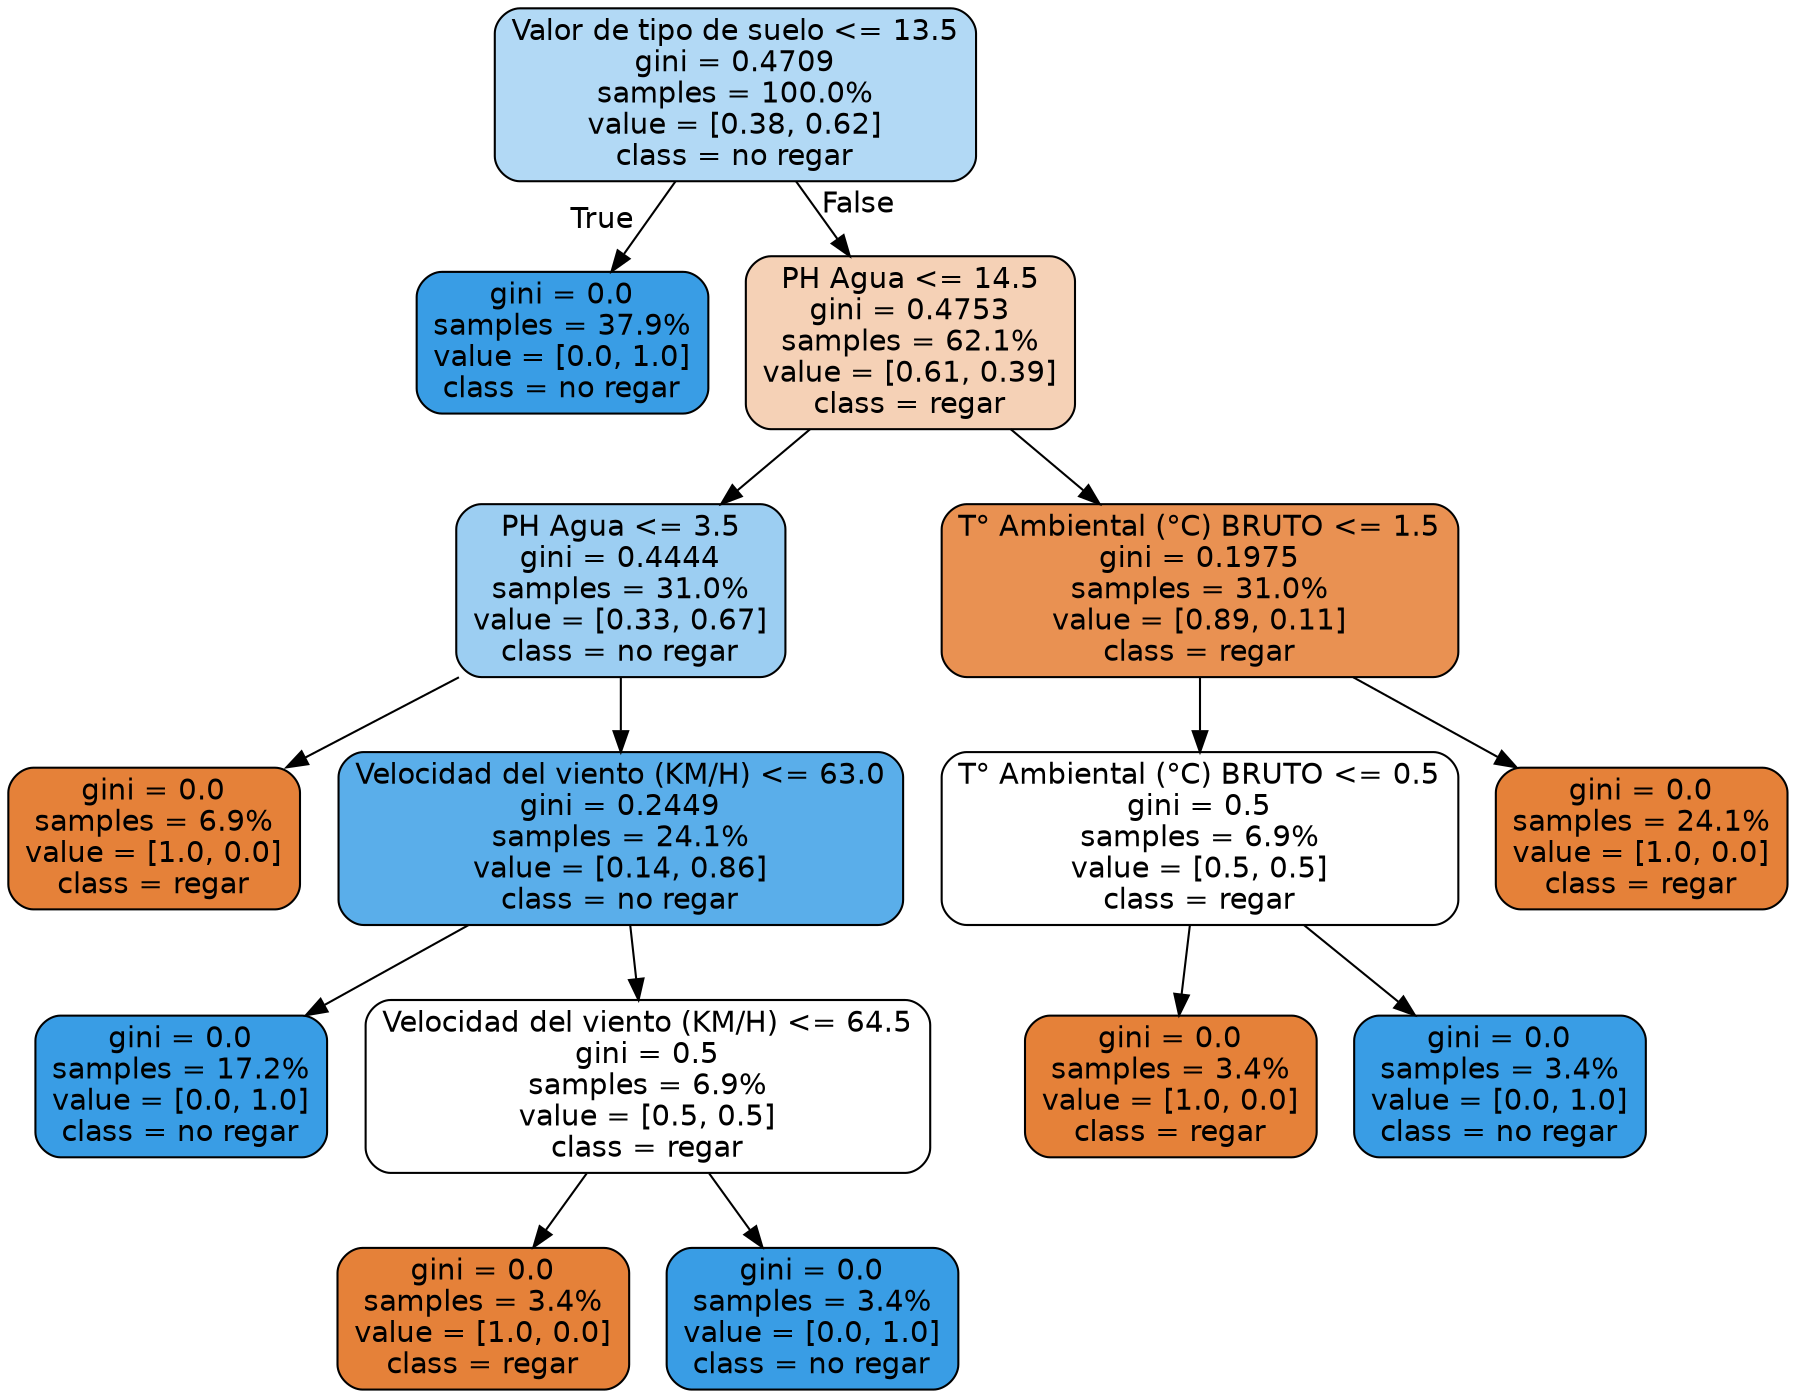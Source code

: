 digraph Tree {
node [shape=box, style="filled, rounded", color="black", fontname=helvetica] ;
edge [fontname=helvetica] ;
0 [label="Valor de tipo de suelo <= 13.5\ngini = 0.4709\nsamples = 100.0%\nvalue = [0.38, 0.62]\nclass = no regar", fillcolor="#399de563"] ;
1 [label="gini = 0.0\nsamples = 37.9%\nvalue = [0.0, 1.0]\nclass = no regar", fillcolor="#399de5ff"] ;
0 -> 1 [labeldistance=2.5, labelangle=45, headlabel="True"] ;
2 [label="PH Agua <= 14.5\ngini = 0.4753\nsamples = 62.1%\nvalue = [0.61, 0.39]\nclass = regar", fillcolor="#e581395d"] ;
0 -> 2 [labeldistance=2.5, labelangle=-45, headlabel="False"] ;
3 [label="PH Agua <= 3.5\ngini = 0.4444\nsamples = 31.0%\nvalue = [0.33, 0.67]\nclass = no regar", fillcolor="#399de57f"] ;
2 -> 3 ;
4 [label="gini = 0.0\nsamples = 6.9%\nvalue = [1.0, 0.0]\nclass = regar", fillcolor="#e58139ff"] ;
3 -> 4 ;
5 [label="Velocidad del viento (KM/H) <= 63.0\ngini = 0.2449\nsamples = 24.1%\nvalue = [0.14, 0.86]\nclass = no regar", fillcolor="#399de5d4"] ;
3 -> 5 ;
6 [label="gini = 0.0\nsamples = 17.2%\nvalue = [0.0, 1.0]\nclass = no regar", fillcolor="#399de5ff"] ;
5 -> 6 ;
7 [label="Velocidad del viento (KM/H) <= 64.5\ngini = 0.5\nsamples = 6.9%\nvalue = [0.5, 0.5]\nclass = regar", fillcolor="#e5813900"] ;
5 -> 7 ;
8 [label="gini = 0.0\nsamples = 3.4%\nvalue = [1.0, 0.0]\nclass = regar", fillcolor="#e58139ff"] ;
7 -> 8 ;
9 [label="gini = 0.0\nsamples = 3.4%\nvalue = [0.0, 1.0]\nclass = no regar", fillcolor="#399de5ff"] ;
7 -> 9 ;
10 [label="T° Ambiental (°C) BRUTO <= 1.5\ngini = 0.1975\nsamples = 31.0%\nvalue = [0.89, 0.11]\nclass = regar", fillcolor="#e58139df"] ;
2 -> 10 ;
11 [label="T° Ambiental (°C) BRUTO <= 0.5\ngini = 0.5\nsamples = 6.9%\nvalue = [0.5, 0.5]\nclass = regar", fillcolor="#e5813900"] ;
10 -> 11 ;
12 [label="gini = 0.0\nsamples = 3.4%\nvalue = [1.0, 0.0]\nclass = regar", fillcolor="#e58139ff"] ;
11 -> 12 ;
13 [label="gini = 0.0\nsamples = 3.4%\nvalue = [0.0, 1.0]\nclass = no regar", fillcolor="#399de5ff"] ;
11 -> 13 ;
14 [label="gini = 0.0\nsamples = 24.1%\nvalue = [1.0, 0.0]\nclass = regar", fillcolor="#e58139ff"] ;
10 -> 14 ;
}